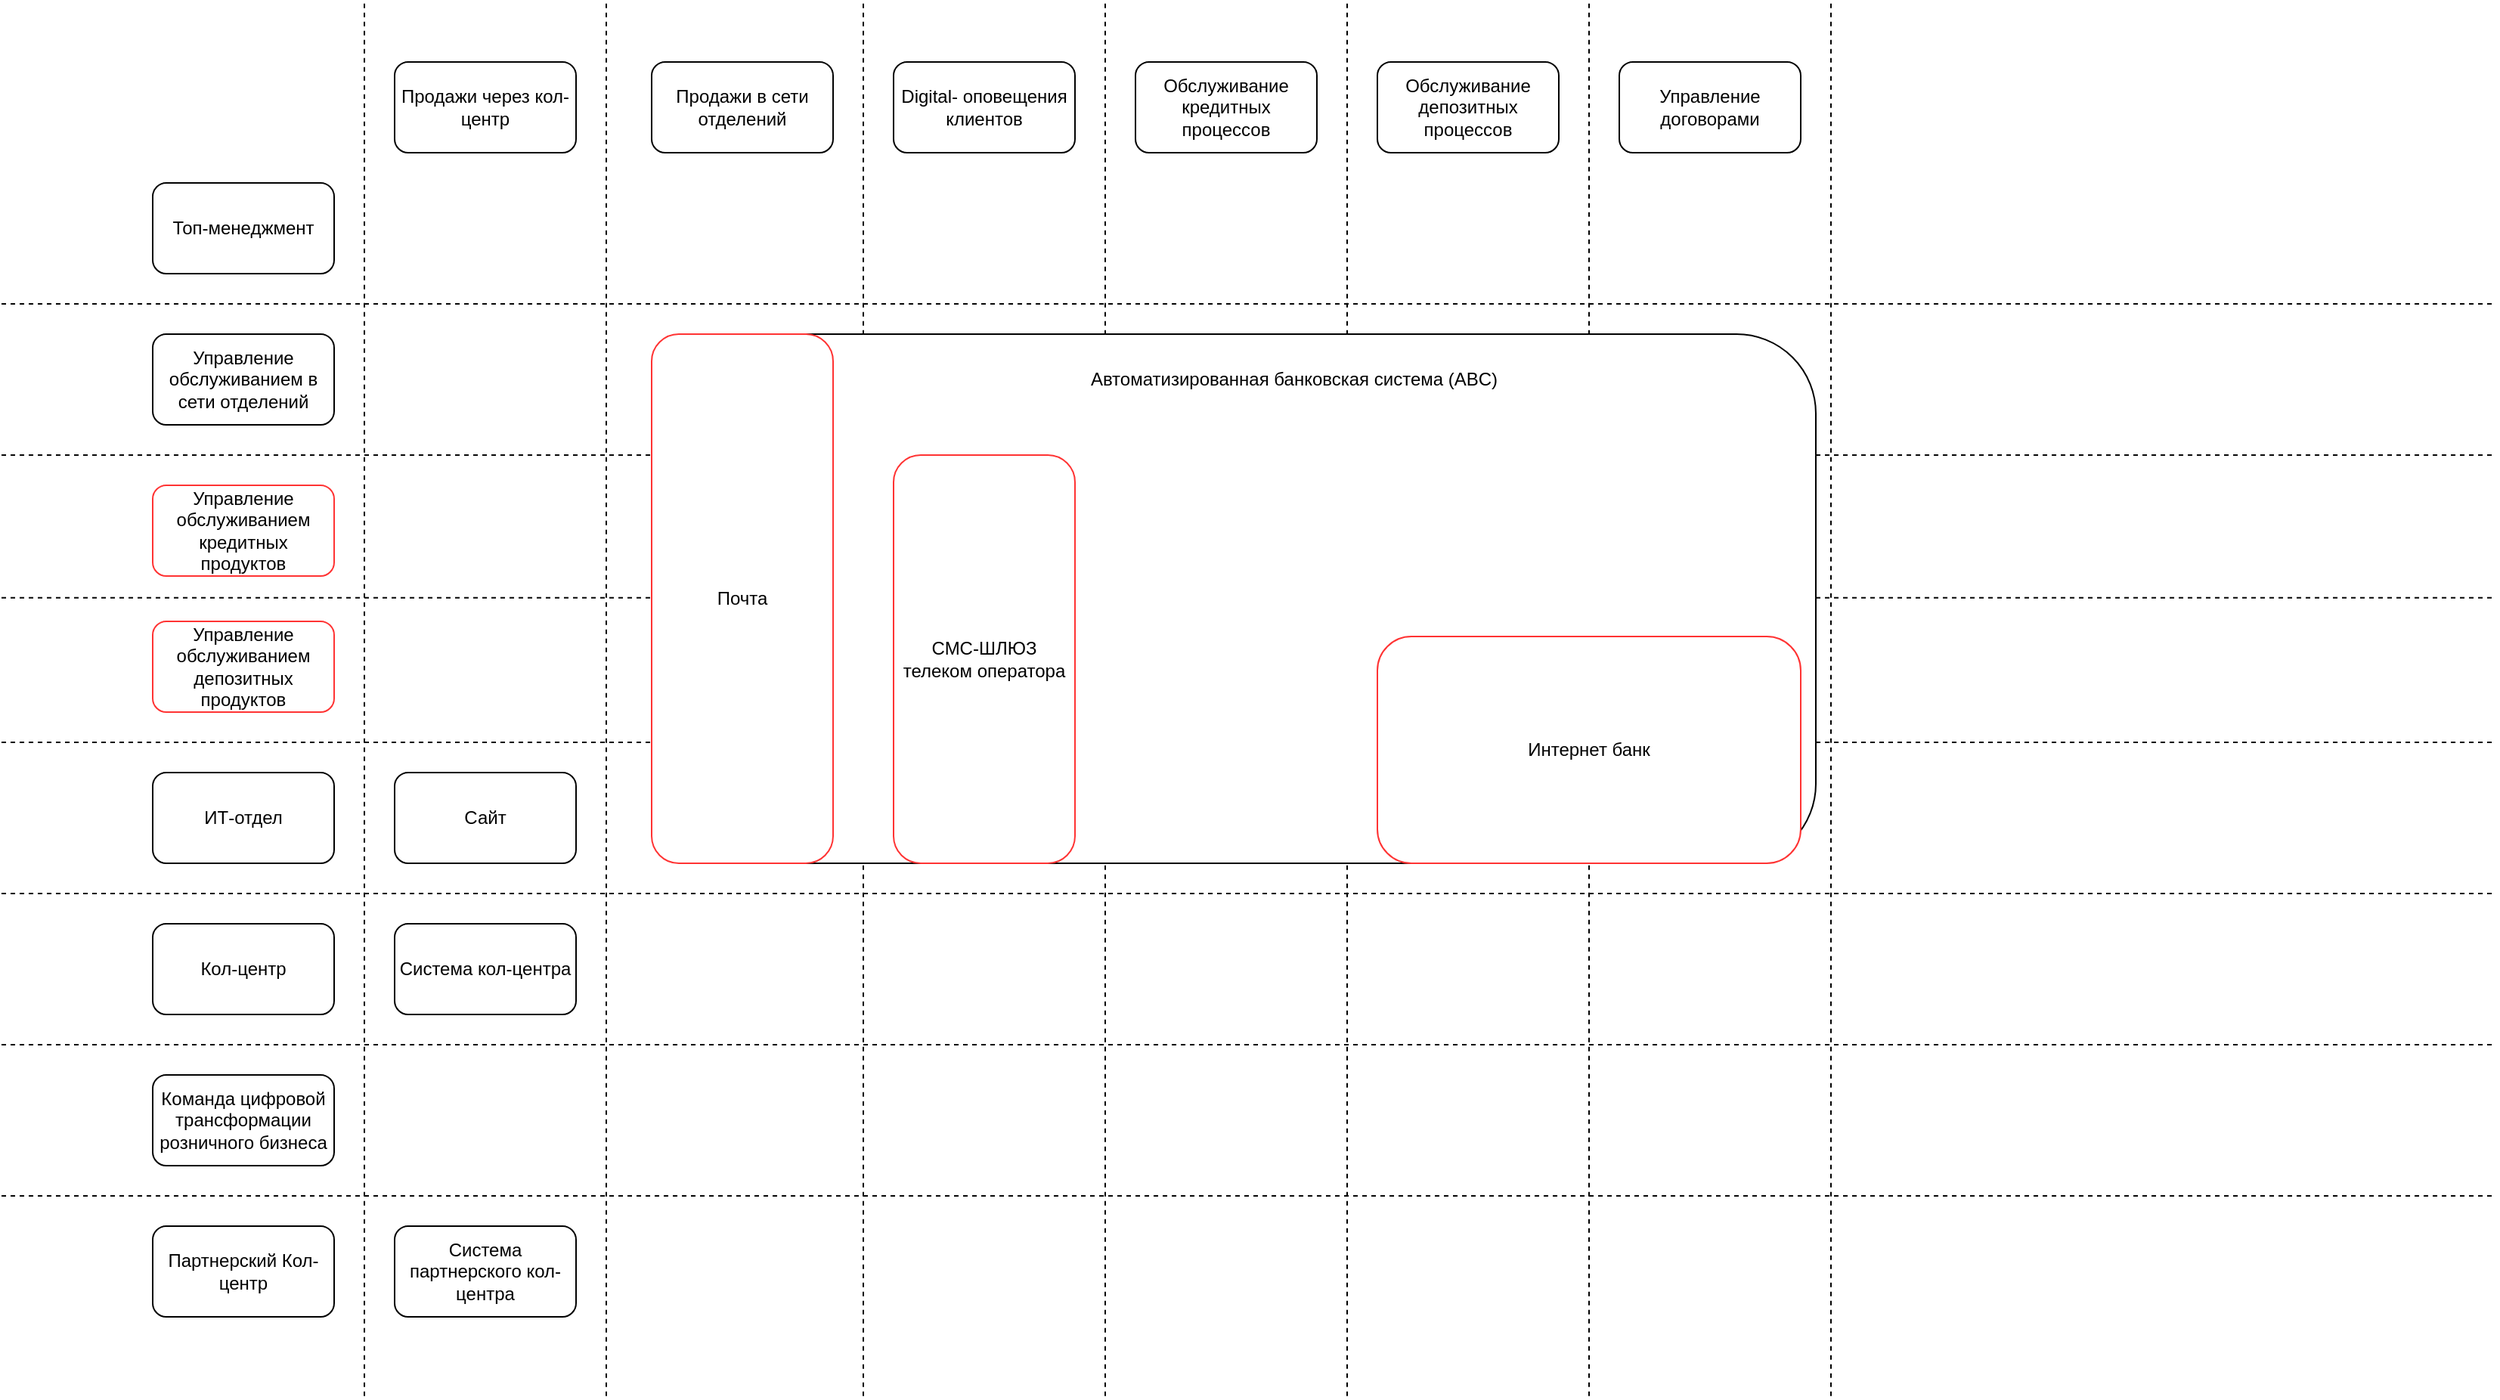 <mxfile version="26.0.16">
  <diagram name="Страница — 1" id="n_14KltQ4PCGuQndfYL7">
    <mxGraphModel dx="1326" dy="1134" grid="1" gridSize="10" guides="1" tooltips="1" connect="1" arrows="1" fold="1" page="1" pageScale="1" pageWidth="827" pageHeight="1169" math="0" shadow="0">
      <root>
        <mxCell id="0" />
        <mxCell id="1" parent="0" />
        <mxCell id="XfPFbg3TY4JqzEybRWDY-1" value="Топ-менеджмент" style="rounded=1;whiteSpace=wrap;html=1;" parent="1" vertex="1">
          <mxGeometry x="100" y="280" width="120" height="60" as="geometry" />
        </mxCell>
        <mxCell id="XfPFbg3TY4JqzEybRWDY-2" value="Управление обслуживанием в сети отделений" style="rounded=1;whiteSpace=wrap;html=1;" parent="1" vertex="1">
          <mxGeometry x="100" y="380" width="120" height="60" as="geometry" />
        </mxCell>
        <mxCell id="XfPFbg3TY4JqzEybRWDY-3" value="Кол-центр" style="rounded=1;whiteSpace=wrap;html=1;" parent="1" vertex="1">
          <mxGeometry x="100" y="770" width="120" height="60" as="geometry" />
        </mxCell>
        <mxCell id="XfPFbg3TY4JqzEybRWDY-4" value="ИТ-отдел" style="rounded=1;whiteSpace=wrap;html=1;gradientColor=none;strokeColor=#000000;" parent="1" vertex="1">
          <mxGeometry x="100" y="670" width="120" height="60" as="geometry" />
        </mxCell>
        <mxCell id="XfPFbg3TY4JqzEybRWDY-5" value="Управление обслуживанием депозитных продуктов" style="rounded=1;whiteSpace=wrap;html=1;strokeColor=#FF3333;" parent="1" vertex="1">
          <mxGeometry x="100" y="570" width="120" height="60" as="geometry" />
        </mxCell>
        <mxCell id="XfPFbg3TY4JqzEybRWDY-6" value="Управление обслуживанием кредитных продуктов" style="rounded=1;whiteSpace=wrap;html=1;strokeColor=#FF3333;" parent="1" vertex="1">
          <mxGeometry x="100" y="480" width="120" height="60" as="geometry" />
        </mxCell>
        <mxCell id="XfPFbg3TY4JqzEybRWDY-7" value="Команда цифровой трансформации розничного бизнеса" style="rounded=1;whiteSpace=wrap;html=1;" parent="1" vertex="1">
          <mxGeometry x="100" y="870" width="120" height="60" as="geometry" />
        </mxCell>
        <mxCell id="XfPFbg3TY4JqzEybRWDY-8" value="Продажи в сети отделений" style="rounded=1;whiteSpace=wrap;html=1;" parent="1" vertex="1">
          <mxGeometry x="430" y="200" width="120" height="60" as="geometry" />
        </mxCell>
        <mxCell id="XfPFbg3TY4JqzEybRWDY-9" value="Продажи через кол-центр" style="rounded=1;whiteSpace=wrap;html=1;" parent="1" vertex="1">
          <mxGeometry x="260" y="200" width="120" height="60" as="geometry" />
        </mxCell>
        <mxCell id="XfPFbg3TY4JqzEybRWDY-10" value="Digital- оповещения клиентов" style="rounded=1;whiteSpace=wrap;html=1;" parent="1" vertex="1">
          <mxGeometry x="590" y="200" width="120" height="60" as="geometry" />
        </mxCell>
        <mxCell id="XfPFbg3TY4JqzEybRWDY-11" value="Обслуживание депозитных процессов" style="rounded=1;whiteSpace=wrap;html=1;" parent="1" vertex="1">
          <mxGeometry x="910" y="200" width="120" height="60" as="geometry" />
        </mxCell>
        <mxCell id="XfPFbg3TY4JqzEybRWDY-12" value="Обслуживание кредитных процессов" style="rounded=1;whiteSpace=wrap;html=1;" parent="1" vertex="1">
          <mxGeometry x="750" y="200" width="120" height="60" as="geometry" />
        </mxCell>
        <mxCell id="XfPFbg3TY4JqzEybRWDY-13" value="Управление договорами" style="rounded=1;whiteSpace=wrap;html=1;" parent="1" vertex="1">
          <mxGeometry x="1070" y="200" width="120" height="60" as="geometry" />
        </mxCell>
        <mxCell id="XfPFbg3TY4JqzEybRWDY-14" value="Партнерский Кол-центр" style="rounded=1;whiteSpace=wrap;html=1;" parent="1" vertex="1">
          <mxGeometry x="100" y="970" width="120" height="60" as="geometry" />
        </mxCell>
        <mxCell id="XfPFbg3TY4JqzEybRWDY-17" value="Система кол-центра" style="rounded=1;whiteSpace=wrap;html=1;" parent="1" vertex="1">
          <mxGeometry x="260" y="770" width="120" height="60" as="geometry" />
        </mxCell>
        <mxCell id="XfPFbg3TY4JqzEybRWDY-18" value="Система партнерского кол-центра" style="rounded=1;whiteSpace=wrap;html=1;" parent="1" vertex="1">
          <mxGeometry x="260" y="970" width="120" height="60" as="geometry" />
        </mxCell>
        <mxCell id="YNbid352XyuLV2mtxDS--3" value="Сайт" style="rounded=1;whiteSpace=wrap;html=1;" parent="1" vertex="1">
          <mxGeometry x="260" y="670" width="120" height="60" as="geometry" />
        </mxCell>
        <mxCell id="YNbid352XyuLV2mtxDS--4" value="" style="endArrow=none;dashed=1;html=1;rounded=0;" parent="1" edge="1">
          <mxGeometry width="50" height="50" relative="1" as="geometry">
            <mxPoint y="360" as="sourcePoint" />
            <mxPoint x="1650" y="360" as="targetPoint" />
          </mxGeometry>
        </mxCell>
        <mxCell id="YNbid352XyuLV2mtxDS--5" value="" style="endArrow=none;dashed=1;html=1;rounded=0;" parent="1" edge="1">
          <mxGeometry width="50" height="50" relative="1" as="geometry">
            <mxPoint y="460" as="sourcePoint" />
            <mxPoint x="1650" y="460" as="targetPoint" />
          </mxGeometry>
        </mxCell>
        <mxCell id="YNbid352XyuLV2mtxDS--6" value="" style="endArrow=none;dashed=1;html=1;rounded=0;" parent="1" edge="1">
          <mxGeometry width="50" height="50" relative="1" as="geometry">
            <mxPoint y="554.41" as="sourcePoint" />
            <mxPoint x="1650" y="554.41" as="targetPoint" />
          </mxGeometry>
        </mxCell>
        <mxCell id="YNbid352XyuLV2mtxDS--7" value="" style="endArrow=none;dashed=1;html=1;rounded=0;" parent="1" edge="1">
          <mxGeometry width="50" height="50" relative="1" as="geometry">
            <mxPoint y="650" as="sourcePoint" />
            <mxPoint x="1650" y="650" as="targetPoint" />
          </mxGeometry>
        </mxCell>
        <mxCell id="YNbid352XyuLV2mtxDS--8" value="" style="endArrow=none;dashed=1;html=1;rounded=0;" parent="1" edge="1">
          <mxGeometry width="50" height="50" relative="1" as="geometry">
            <mxPoint y="750" as="sourcePoint" />
            <mxPoint x="1650" y="750" as="targetPoint" />
          </mxGeometry>
        </mxCell>
        <mxCell id="YNbid352XyuLV2mtxDS--9" value="" style="endArrow=none;dashed=1;html=1;rounded=0;" parent="1" edge="1">
          <mxGeometry width="50" height="50" relative="1" as="geometry">
            <mxPoint y="850" as="sourcePoint" />
            <mxPoint x="1650" y="850" as="targetPoint" />
          </mxGeometry>
        </mxCell>
        <mxCell id="YNbid352XyuLV2mtxDS--10" value="" style="endArrow=none;dashed=1;html=1;rounded=0;" parent="1" edge="1">
          <mxGeometry width="50" height="50" relative="1" as="geometry">
            <mxPoint y="950" as="sourcePoint" />
            <mxPoint x="1650" y="950" as="targetPoint" />
          </mxGeometry>
        </mxCell>
        <mxCell id="YNbid352XyuLV2mtxDS--11" value="" style="endArrow=none;dashed=1;html=1;rounded=0;" parent="1" edge="1">
          <mxGeometry width="50" height="50" relative="1" as="geometry">
            <mxPoint x="240" y="1082.353" as="sourcePoint" />
            <mxPoint x="240" y="160" as="targetPoint" />
          </mxGeometry>
        </mxCell>
        <mxCell id="YNbid352XyuLV2mtxDS--12" value="" style="endArrow=none;dashed=1;html=1;rounded=0;" parent="1" edge="1">
          <mxGeometry width="50" height="50" relative="1" as="geometry">
            <mxPoint x="400" y="1082.353" as="sourcePoint" />
            <mxPoint x="400" y="160" as="targetPoint" />
          </mxGeometry>
        </mxCell>
        <mxCell id="YNbid352XyuLV2mtxDS--13" value="" style="endArrow=none;dashed=1;html=1;rounded=0;" parent="1" edge="1">
          <mxGeometry width="50" height="50" relative="1" as="geometry">
            <mxPoint x="570" y="1082.353" as="sourcePoint" />
            <mxPoint x="570" y="160" as="targetPoint" />
          </mxGeometry>
        </mxCell>
        <mxCell id="YNbid352XyuLV2mtxDS--14" value="" style="endArrow=none;dashed=1;html=1;rounded=0;" parent="1" edge="1">
          <mxGeometry width="50" height="50" relative="1" as="geometry">
            <mxPoint x="730" y="1082.353" as="sourcePoint" />
            <mxPoint x="730" y="160" as="targetPoint" />
          </mxGeometry>
        </mxCell>
        <mxCell id="YNbid352XyuLV2mtxDS--15" value="" style="endArrow=none;dashed=1;html=1;rounded=0;" parent="1" edge="1">
          <mxGeometry width="50" height="50" relative="1" as="geometry">
            <mxPoint x="890" y="1082.353" as="sourcePoint" />
            <mxPoint x="890" y="160" as="targetPoint" />
          </mxGeometry>
        </mxCell>
        <mxCell id="YNbid352XyuLV2mtxDS--16" value="" style="endArrow=none;dashed=1;html=1;rounded=0;" parent="1" edge="1">
          <mxGeometry width="50" height="50" relative="1" as="geometry">
            <mxPoint x="1050" y="1082.353" as="sourcePoint" />
            <mxPoint x="1050" y="160" as="targetPoint" />
          </mxGeometry>
        </mxCell>
        <mxCell id="XfPFbg3TY4JqzEybRWDY-16" value="" style="rounded=1;whiteSpace=wrap;html=1;" parent="1" vertex="1">
          <mxGeometry x="430" y="380" width="770" height="350" as="geometry" />
        </mxCell>
        <mxCell id="XfPFbg3TY4JqzEybRWDY-19" value="СМС-ШЛЮЗ телеком оператора" style="rounded=1;whiteSpace=wrap;html=1;strokeColor=light-dark(#FF3333,#EDEDED);" parent="1" vertex="1">
          <mxGeometry x="590" y="460" width="120" height="270" as="geometry" />
        </mxCell>
        <mxCell id="YNbid352XyuLV2mtxDS--1" value="Почта" style="rounded=1;whiteSpace=wrap;html=1;strokeColor=#FF3333;" parent="1" vertex="1">
          <mxGeometry x="430" y="380" width="120" height="350" as="geometry" />
        </mxCell>
        <mxCell id="XfPFbg3TY4JqzEybRWDY-15" value="Интернет банк" style="rounded=1;whiteSpace=wrap;html=1;strokeColor=#FF3333;" parent="1" vertex="1">
          <mxGeometry x="910" y="580" width="280" height="150" as="geometry" />
        </mxCell>
        <mxCell id="YNbid352XyuLV2mtxDS--17" value="" style="endArrow=none;dashed=1;html=1;rounded=0;" parent="1" edge="1">
          <mxGeometry width="50" height="50" relative="1" as="geometry">
            <mxPoint x="1210" y="1082.353" as="sourcePoint" />
            <mxPoint x="1210" y="160" as="targetPoint" />
          </mxGeometry>
        </mxCell>
        <mxCell id="qSQ5IaFCfcFtX-dij4ih-1" value="Автоматизированная банковская система (ABC)" style="text;html=1;align=center;verticalAlign=middle;whiteSpace=wrap;rounded=0;" vertex="1" parent="1">
          <mxGeometry x="650" y="395" width="410" height="30" as="geometry" />
        </mxCell>
      </root>
    </mxGraphModel>
  </diagram>
</mxfile>
